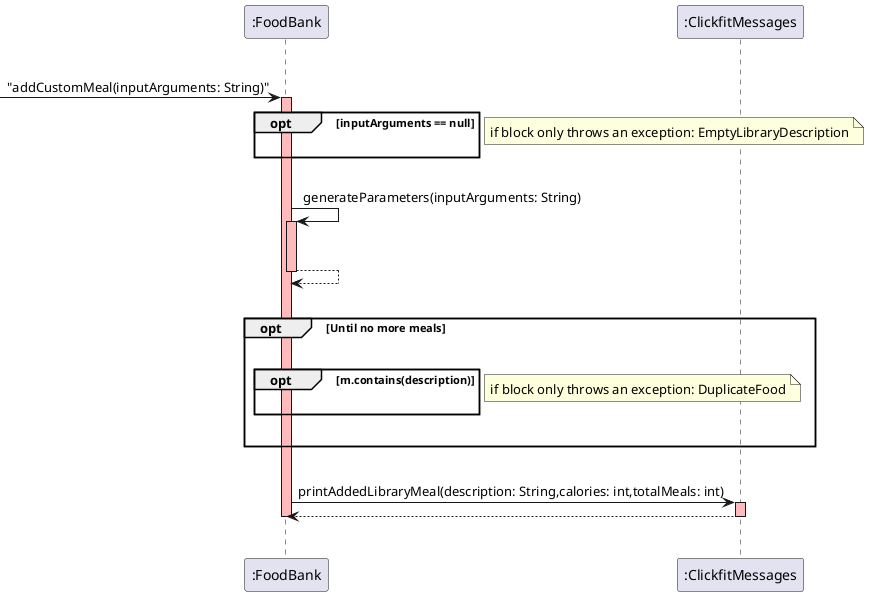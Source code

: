 @startuml
'https://plantuml.com/sequence-diagram
|||
participant ":FoodBank"
    ->":FoodBank" : "addCustomMeal(inputArguments: String)"
    activate ":FoodBank" #FFBBBB
    opt inputArguments == null
    |||
    end
    note left : if block only throws an exception: EmptyLibraryDescription
    |||
    ":FoodBank"->":FoodBank" : generateParameters(inputArguments: String)
    |||
    activate ":FoodBank" #FFBBBB
    return
    |||
    opt Until no more meals
    |||
    opt m.contains(description)
    |||
    end
    note left : if block only throws an exception: DuplicateFood
    |||
    end
    |||
    ":FoodBank"->":ClickfitMessages" : printAddedLibraryMeal(description: String,calories: int,totalMeals: int)
    activate ":ClickfitMessages" #FFBBBB
    return
    deactivate ":FoodBank"
    |||
@enduml